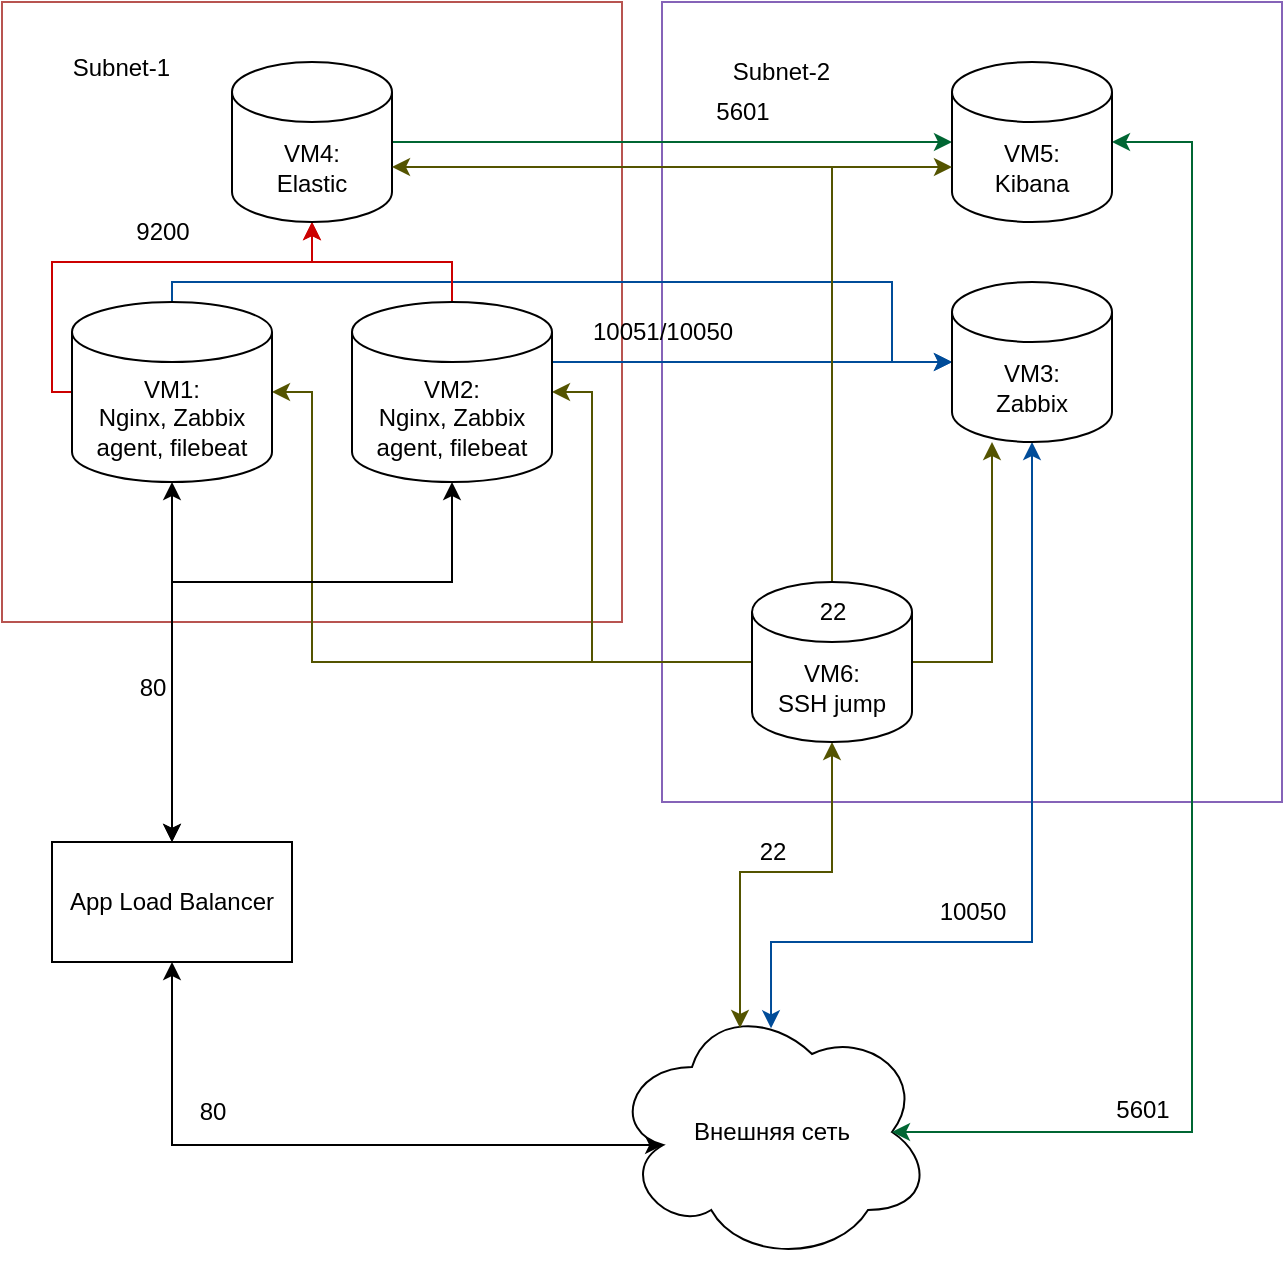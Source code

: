<mxfile version="21.6.1" type="github">
  <diagram name="Страница 1" id="bLAVj35ljaopodrXIwA8">
    <mxGraphModel dx="1247" dy="680" grid="1" gridSize="10" guides="1" tooltips="1" connect="1" arrows="1" fold="1" page="1" pageScale="1" pageWidth="827" pageHeight="1169" math="0" shadow="0">
      <root>
        <mxCell id="0" />
        <mxCell id="1" parent="0" />
        <mxCell id="n6yEiMQoAXYmEsAAvraC-37" value="&lt;div style=&quot;&quot;&gt;&lt;span style=&quot;background-color: initial;&quot;&gt;&amp;nbsp; &amp;nbsp; &amp;nbsp; &amp;nbsp; &amp;nbsp; Subnet-2&lt;/span&gt;&lt;/div&gt;&lt;br&gt;&lt;br&gt;&lt;br&gt;&lt;br&gt;&lt;br&gt;&lt;br&gt;&lt;br&gt;&lt;br&gt;&lt;br&gt;&lt;div style=&quot;&quot;&gt;&lt;br&gt;&lt;/div&gt;&lt;br&gt;&lt;br&gt;&lt;br&gt;&lt;br&gt;&lt;br&gt;&lt;br&gt;&lt;br&gt;&lt;br&gt;&lt;br&gt;&lt;br&gt;&lt;br&gt;&lt;br&gt;&lt;br&gt;" style="rounded=0;whiteSpace=wrap;html=1;strokeColor=#8563B8;fillColor=default;glass=0;shadow=0;gradientColor=none;align=left;" vertex="1" parent="1">
          <mxGeometry x="455" y="30" width="310" height="400" as="geometry" />
        </mxCell>
        <mxCell id="n6yEiMQoAXYmEsAAvraC-15" value="&lt;div style=&quot;&quot;&gt;&lt;span style=&quot;background-color: initial;&quot;&gt;&amp;nbsp; &amp;nbsp; &amp;nbsp; &amp;nbsp; &amp;nbsp; Subnet-1&lt;/span&gt;&lt;/div&gt;&lt;br&gt;&lt;br&gt;&lt;div style=&quot;&quot;&gt;&lt;br&gt;&lt;/div&gt;&lt;br&gt;&lt;br&gt;&lt;br&gt;&lt;br&gt;&lt;br&gt;&lt;br&gt;&lt;br&gt;&lt;br&gt;&lt;br&gt;&lt;br&gt;&lt;br&gt;&lt;br&gt;&lt;br&gt;&lt;br&gt;" style="rounded=0;whiteSpace=wrap;html=1;strokeColor=#b85450;fillColor=default;glass=0;shadow=0;gradientColor=none;align=left;" vertex="1" parent="1">
          <mxGeometry x="125" y="30" width="310" height="310" as="geometry" />
        </mxCell>
        <mxCell id="n6yEiMQoAXYmEsAAvraC-13" style="edgeStyle=orthogonalEdgeStyle;rounded=0;orthogonalLoop=1;jettySize=auto;html=1;entryX=0.5;entryY=1;entryDx=0;entryDy=0;entryPerimeter=0;strokeColor=#CC0000;" edge="1" parent="1" source="n6yEiMQoAXYmEsAAvraC-2" target="n6yEiMQoAXYmEsAAvraC-10">
          <mxGeometry relative="1" as="geometry">
            <Array as="points">
              <mxPoint x="150" y="225" />
              <mxPoint x="150" y="160" />
              <mxPoint x="280" y="160" />
            </Array>
          </mxGeometry>
        </mxCell>
        <mxCell id="n6yEiMQoAXYmEsAAvraC-16" style="edgeStyle=orthogonalEdgeStyle;rounded=0;orthogonalLoop=1;jettySize=auto;html=1;entryX=0;entryY=0.5;entryDx=0;entryDy=0;entryPerimeter=0;endArrow=none;endFill=0;startArrow=classic;startFill=1;strokeColor=#545400;" edge="1" parent="1" source="n6yEiMQoAXYmEsAAvraC-2" target="n6yEiMQoAXYmEsAAvraC-12">
          <mxGeometry relative="1" as="geometry">
            <mxPoint x="280" y="390" as="targetPoint" />
            <Array as="points">
              <mxPoint x="280" y="225" />
              <mxPoint x="280" y="360" />
            </Array>
          </mxGeometry>
        </mxCell>
        <mxCell id="n6yEiMQoAXYmEsAAvraC-21" style="edgeStyle=orthogonalEdgeStyle;rounded=0;orthogonalLoop=1;jettySize=auto;html=1;entryX=0;entryY=0.5;entryDx=0;entryDy=0;entryPerimeter=0;strokeColor=#004C99;" edge="1" parent="1" source="n6yEiMQoAXYmEsAAvraC-2" target="n6yEiMQoAXYmEsAAvraC-9">
          <mxGeometry relative="1" as="geometry">
            <Array as="points">
              <mxPoint x="210" y="170" />
              <mxPoint x="570" y="170" />
              <mxPoint x="570" y="210" />
            </Array>
          </mxGeometry>
        </mxCell>
        <mxCell id="n6yEiMQoAXYmEsAAvraC-2" value="VM1:&lt;br&gt;Nginx, Zabbix agent, filebeat" style="shape=cylinder3;whiteSpace=wrap;html=1;boundedLbl=1;backgroundOutline=1;size=15;" vertex="1" parent="1">
          <mxGeometry x="160" y="180" width="100" height="90" as="geometry" />
        </mxCell>
        <mxCell id="n6yEiMQoAXYmEsAAvraC-14" style="edgeStyle=orthogonalEdgeStyle;rounded=0;orthogonalLoop=1;jettySize=auto;html=1;entryX=0.5;entryY=1;entryDx=0;entryDy=0;entryPerimeter=0;strokeColor=#CC0000;" edge="1" parent="1" source="n6yEiMQoAXYmEsAAvraC-3" target="n6yEiMQoAXYmEsAAvraC-10">
          <mxGeometry relative="1" as="geometry">
            <Array as="points">
              <mxPoint x="350" y="160" />
              <mxPoint x="280" y="160" />
            </Array>
          </mxGeometry>
        </mxCell>
        <mxCell id="n6yEiMQoAXYmEsAAvraC-17" style="edgeStyle=orthogonalEdgeStyle;rounded=0;orthogonalLoop=1;jettySize=auto;html=1;entryX=0;entryY=0.5;entryDx=0;entryDy=0;entryPerimeter=0;endArrow=none;endFill=0;startArrow=classic;startFill=1;strokeColor=#545400;" edge="1" parent="1" source="n6yEiMQoAXYmEsAAvraC-3" target="n6yEiMQoAXYmEsAAvraC-12">
          <mxGeometry relative="1" as="geometry">
            <mxPoint x="420" y="400" as="targetPoint" />
            <Array as="points">
              <mxPoint x="420" y="225" />
              <mxPoint x="420" y="360" />
            </Array>
          </mxGeometry>
        </mxCell>
        <mxCell id="n6yEiMQoAXYmEsAAvraC-20" style="edgeStyle=orthogonalEdgeStyle;rounded=0;orthogonalLoop=1;jettySize=auto;html=1;entryX=0;entryY=0.5;entryDx=0;entryDy=0;entryPerimeter=0;strokeColor=#004C99;" edge="1" parent="1" source="n6yEiMQoAXYmEsAAvraC-3" target="n6yEiMQoAXYmEsAAvraC-9">
          <mxGeometry relative="1" as="geometry">
            <Array as="points">
              <mxPoint x="590" y="210" />
              <mxPoint x="590" y="210" />
            </Array>
          </mxGeometry>
        </mxCell>
        <mxCell id="n6yEiMQoAXYmEsAAvraC-3" value="VM2:&lt;br&gt;Nginx, Zabbix agent, filebeat" style="shape=cylinder3;whiteSpace=wrap;html=1;boundedLbl=1;backgroundOutline=1;size=15;" vertex="1" parent="1">
          <mxGeometry x="300" y="180" width="100" height="90" as="geometry" />
        </mxCell>
        <mxCell id="n6yEiMQoAXYmEsAAvraC-6" style="edgeStyle=orthogonalEdgeStyle;rounded=0;orthogonalLoop=1;jettySize=auto;html=1;entryX=0.5;entryY=1;entryDx=0;entryDy=0;entryPerimeter=0;startArrow=classic;startFill=1;" edge="1" parent="1" source="n6yEiMQoAXYmEsAAvraC-4" target="n6yEiMQoAXYmEsAAvraC-2">
          <mxGeometry relative="1" as="geometry" />
        </mxCell>
        <mxCell id="n6yEiMQoAXYmEsAAvraC-7" style="edgeStyle=orthogonalEdgeStyle;rounded=0;orthogonalLoop=1;jettySize=auto;html=1;entryX=0.5;entryY=1;entryDx=0;entryDy=0;entryPerimeter=0;startArrow=classic;startFill=1;" edge="1" parent="1" source="n6yEiMQoAXYmEsAAvraC-4" target="n6yEiMQoAXYmEsAAvraC-3">
          <mxGeometry relative="1" as="geometry">
            <Array as="points">
              <mxPoint x="210" y="320" />
              <mxPoint x="350" y="320" />
            </Array>
          </mxGeometry>
        </mxCell>
        <mxCell id="n6yEiMQoAXYmEsAAvraC-4" value="App Load Balancer" style="rounded=0;whiteSpace=wrap;html=1;" vertex="1" parent="1">
          <mxGeometry x="150" y="450" width="120" height="60" as="geometry" />
        </mxCell>
        <mxCell id="n6yEiMQoAXYmEsAAvraC-8" style="edgeStyle=orthogonalEdgeStyle;rounded=0;orthogonalLoop=1;jettySize=auto;html=1;entryX=0.5;entryY=1;entryDx=0;entryDy=0;startArrow=classic;startFill=1;exitX=0.16;exitY=0.55;exitDx=0;exitDy=0;exitPerimeter=0;" edge="1" parent="1" source="n6yEiMQoAXYmEsAAvraC-5" target="n6yEiMQoAXYmEsAAvraC-4">
          <mxGeometry relative="1" as="geometry" />
        </mxCell>
        <mxCell id="n6yEiMQoAXYmEsAAvraC-5" value="Внешняя сеть" style="ellipse;shape=cloud;whiteSpace=wrap;html=1;" vertex="1" parent="1">
          <mxGeometry x="430" y="530" width="160" height="130" as="geometry" />
        </mxCell>
        <mxCell id="n6yEiMQoAXYmEsAAvraC-22" style="edgeStyle=orthogonalEdgeStyle;rounded=0;orthogonalLoop=1;jettySize=auto;html=1;entryX=0.497;entryY=0.101;entryDx=0;entryDy=0;entryPerimeter=0;startArrow=classic;startFill=1;strokeColor=#004C99;" edge="1" parent="1" source="n6yEiMQoAXYmEsAAvraC-9" target="n6yEiMQoAXYmEsAAvraC-5">
          <mxGeometry relative="1" as="geometry">
            <Array as="points">
              <mxPoint x="640" y="500" />
              <mxPoint x="510" y="500" />
            </Array>
          </mxGeometry>
        </mxCell>
        <mxCell id="n6yEiMQoAXYmEsAAvraC-9" value="VM3:&lt;br&gt;Zabbix" style="shape=cylinder3;whiteSpace=wrap;html=1;boundedLbl=1;backgroundOutline=1;size=15;" vertex="1" parent="1">
          <mxGeometry x="600" y="170" width="80" height="80" as="geometry" />
        </mxCell>
        <mxCell id="n6yEiMQoAXYmEsAAvraC-18" style="edgeStyle=orthogonalEdgeStyle;rounded=0;orthogonalLoop=1;jettySize=auto;html=1;entryX=0;entryY=0.5;entryDx=0;entryDy=0;entryPerimeter=0;strokeColor=#006633;" edge="1" parent="1" source="n6yEiMQoAXYmEsAAvraC-10" target="n6yEiMQoAXYmEsAAvraC-11">
          <mxGeometry relative="1" as="geometry" />
        </mxCell>
        <mxCell id="n6yEiMQoAXYmEsAAvraC-10" value="VM4:&lt;br&gt;Elastic" style="shape=cylinder3;whiteSpace=wrap;html=1;boundedLbl=1;backgroundOutline=1;size=15;" vertex="1" parent="1">
          <mxGeometry x="240" y="60" width="80" height="80" as="geometry" />
        </mxCell>
        <mxCell id="n6yEiMQoAXYmEsAAvraC-19" style="edgeStyle=orthogonalEdgeStyle;rounded=0;orthogonalLoop=1;jettySize=auto;html=1;entryX=0.875;entryY=0.5;entryDx=0;entryDy=0;entryPerimeter=0;startArrow=classic;startFill=1;strokeColor=#006633;" edge="1" parent="1" source="n6yEiMQoAXYmEsAAvraC-11" target="n6yEiMQoAXYmEsAAvraC-5">
          <mxGeometry relative="1" as="geometry">
            <Array as="points">
              <mxPoint x="720" y="100" />
              <mxPoint x="720" y="595" />
            </Array>
          </mxGeometry>
        </mxCell>
        <mxCell id="n6yEiMQoAXYmEsAAvraC-11" value="VM5:&lt;br&gt;Kibana" style="shape=cylinder3;whiteSpace=wrap;html=1;boundedLbl=1;backgroundOutline=1;size=15;" vertex="1" parent="1">
          <mxGeometry x="600" y="60" width="80" height="80" as="geometry" />
        </mxCell>
        <mxCell id="n6yEiMQoAXYmEsAAvraC-23" style="edgeStyle=orthogonalEdgeStyle;rounded=0;orthogonalLoop=1;jettySize=auto;html=1;entryX=0.4;entryY=0.1;entryDx=0;entryDy=0;entryPerimeter=0;startArrow=classic;startFill=1;strokeColor=#545400;" edge="1" parent="1" source="n6yEiMQoAXYmEsAAvraC-12" target="n6yEiMQoAXYmEsAAvraC-5">
          <mxGeometry relative="1" as="geometry" />
        </mxCell>
        <mxCell id="n6yEiMQoAXYmEsAAvraC-24" style="edgeStyle=orthogonalEdgeStyle;rounded=0;orthogonalLoop=1;jettySize=auto;html=1;entryX=0.25;entryY=1;entryDx=0;entryDy=0;entryPerimeter=0;strokeColor=#545400;" edge="1" parent="1" source="n6yEiMQoAXYmEsAAvraC-12" target="n6yEiMQoAXYmEsAAvraC-9">
          <mxGeometry relative="1" as="geometry" />
        </mxCell>
        <mxCell id="n6yEiMQoAXYmEsAAvraC-25" style="edgeStyle=orthogonalEdgeStyle;rounded=0;orthogonalLoop=1;jettySize=auto;html=1;entryX=0;entryY=0;entryDx=0;entryDy=52.5;entryPerimeter=0;strokeColor=#545400;" edge="1" parent="1" source="n6yEiMQoAXYmEsAAvraC-12" target="n6yEiMQoAXYmEsAAvraC-11">
          <mxGeometry relative="1" as="geometry">
            <Array as="points">
              <mxPoint x="540" y="113" />
            </Array>
          </mxGeometry>
        </mxCell>
        <mxCell id="n6yEiMQoAXYmEsAAvraC-27" style="edgeStyle=orthogonalEdgeStyle;rounded=0;orthogonalLoop=1;jettySize=auto;html=1;entryX=1;entryY=0;entryDx=0;entryDy=52.5;entryPerimeter=0;strokeColor=#545400;" edge="1" parent="1" source="n6yEiMQoAXYmEsAAvraC-12" target="n6yEiMQoAXYmEsAAvraC-10">
          <mxGeometry relative="1" as="geometry">
            <Array as="points">
              <mxPoint x="540" y="113" />
            </Array>
          </mxGeometry>
        </mxCell>
        <mxCell id="n6yEiMQoAXYmEsAAvraC-12" value="VM6:&lt;br&gt;SSH jump" style="shape=cylinder3;whiteSpace=wrap;html=1;boundedLbl=1;backgroundOutline=1;size=15;" vertex="1" parent="1">
          <mxGeometry x="500" y="320" width="80" height="80" as="geometry" />
        </mxCell>
        <mxCell id="n6yEiMQoAXYmEsAAvraC-28" value="80" style="text;html=1;align=center;verticalAlign=middle;resizable=0;points=[];autosize=1;strokeColor=none;fillColor=none;" vertex="1" parent="1">
          <mxGeometry x="210" y="569.5" width="40" height="30" as="geometry" />
        </mxCell>
        <mxCell id="n6yEiMQoAXYmEsAAvraC-29" value="80" style="text;html=1;align=center;verticalAlign=middle;resizable=0;points=[];autosize=1;strokeColor=none;fillColor=none;" vertex="1" parent="1">
          <mxGeometry x="180" y="358" width="40" height="30" as="geometry" />
        </mxCell>
        <mxCell id="n6yEiMQoAXYmEsAAvraC-30" value="22" style="text;html=1;align=center;verticalAlign=middle;resizable=0;points=[];autosize=1;strokeColor=none;fillColor=none;" vertex="1" parent="1">
          <mxGeometry x="490" y="440" width="40" height="30" as="geometry" />
        </mxCell>
        <mxCell id="n6yEiMQoAXYmEsAAvraC-31" value="10051/10050" style="text;html=1;align=center;verticalAlign=middle;resizable=0;points=[];autosize=1;strokeColor=none;fillColor=none;" vertex="1" parent="1">
          <mxGeometry x="410" y="180" width="90" height="30" as="geometry" />
        </mxCell>
        <mxCell id="n6yEiMQoAXYmEsAAvraC-32" value="10050" style="text;html=1;align=center;verticalAlign=middle;resizable=0;points=[];autosize=1;strokeColor=none;fillColor=none;" vertex="1" parent="1">
          <mxGeometry x="580" y="470" width="60" height="30" as="geometry" />
        </mxCell>
        <mxCell id="n6yEiMQoAXYmEsAAvraC-33" value="5601" style="text;html=1;align=center;verticalAlign=middle;resizable=0;points=[];autosize=1;strokeColor=none;fillColor=none;" vertex="1" parent="1">
          <mxGeometry x="670" y="569" width="50" height="30" as="geometry" />
        </mxCell>
        <mxCell id="n6yEiMQoAXYmEsAAvraC-34" value="22" style="text;html=1;align=center;verticalAlign=middle;resizable=0;points=[];autosize=1;strokeColor=none;fillColor=none;" vertex="1" parent="1">
          <mxGeometry x="520" y="320" width="40" height="30" as="geometry" />
        </mxCell>
        <mxCell id="n6yEiMQoAXYmEsAAvraC-35" value="9200" style="text;html=1;align=center;verticalAlign=middle;resizable=0;points=[];autosize=1;strokeColor=none;fillColor=none;" vertex="1" parent="1">
          <mxGeometry x="180" y="130" width="50" height="30" as="geometry" />
        </mxCell>
        <mxCell id="n6yEiMQoAXYmEsAAvraC-36" value="5601" style="text;html=1;align=center;verticalAlign=middle;resizable=0;points=[];autosize=1;strokeColor=none;fillColor=none;" vertex="1" parent="1">
          <mxGeometry x="470" y="70" width="50" height="30" as="geometry" />
        </mxCell>
      </root>
    </mxGraphModel>
  </diagram>
</mxfile>
